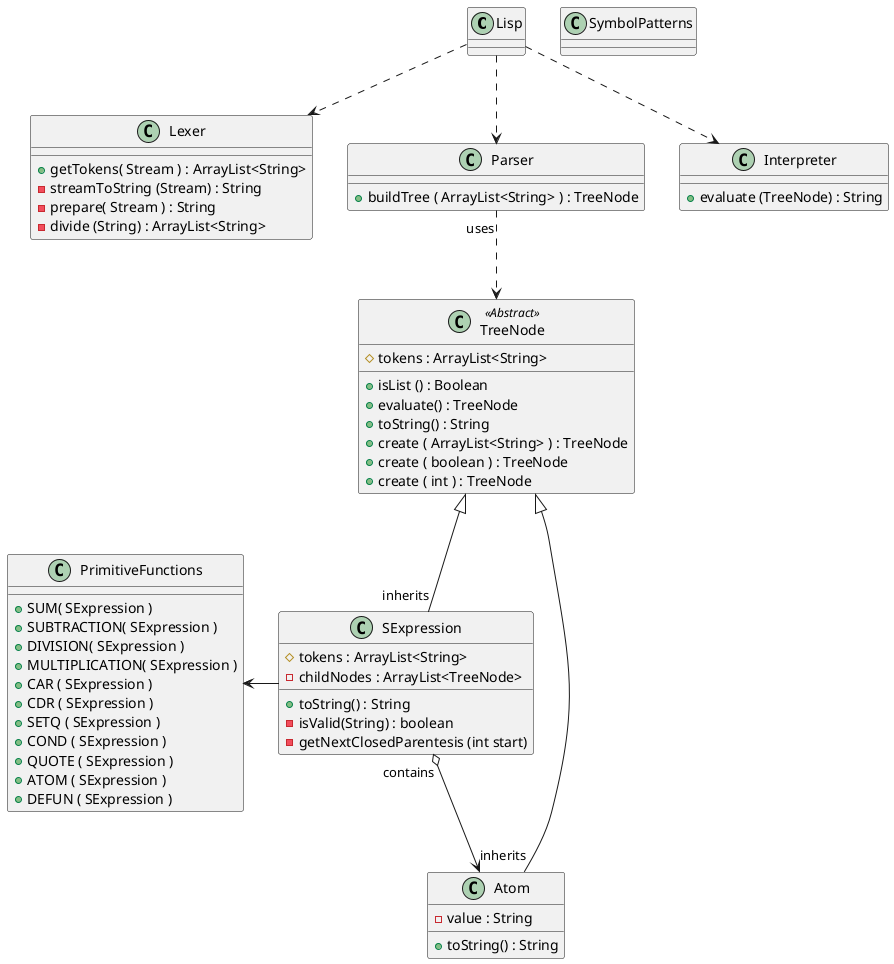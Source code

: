 @startuml
'https://plantuml.com/class-diagram

class Lisp
class Lexer
class Parser
class Interpreter

Lisp ..> Lexer
Lisp ..> Parser
Lisp ..> Interpreter

abstract class TreeNode
class Atom
class SExpression

class PrimitiveFunctions
class SymbolPatterns

Parser "uses" ..> TreeNode

TreeNode <|-- "inherits" Atom
TreeNode <|-- "inherits" SExpression
SExpression "contains" o--> Atom
 PrimitiveFunctions <- SExpression

class Lexer {
    + getTokens( Stream ) : ArrayList<String>
    - streamToString (Stream) : String
    - prepare( Stream ) : String
    - divide (String) : ArrayList<String>
}

class Parser {
    + buildTree ( ArrayList<String> ) : TreeNode
}

class Interpreter {
    + evaluate (TreeNode) : String
}

class TreeNode <<Abstract>>{
    # tokens : ArrayList<String>
    + isList () : Boolean
    + evaluate() : TreeNode
    + toString() : String
    + create ( ArrayList<String> ) : TreeNode
    + create ( boolean ) : TreeNode
    + create ( int ) : TreeNode

}

class Atom {
    - value : String
    + toString() : String
}

class SExpression {
    'Talvez los tokens no sen necesarios'
    # tokens : ArrayList<String>
    - childNodes : ArrayList<TreeNode>
    + toString() : String
    - isValid(String) : boolean
    - getNextClosedParentesis (int start)
}

class PrimitiveFunctions{
   + SUM( SExpression )
   + SUBTRACTION( SExpression )
   + DIVISION( SExpression )
   + MULTIPLICATION( SExpression )
   + CAR ( SExpression )
   + CDR ( SExpression )
   + SETQ ( SExpression )
   + COND ( SExpression )
   + QUOTE ( SExpression )
   + ATOM ( SExpression )
   + DEFUN ( SExpression )

}
@enduml